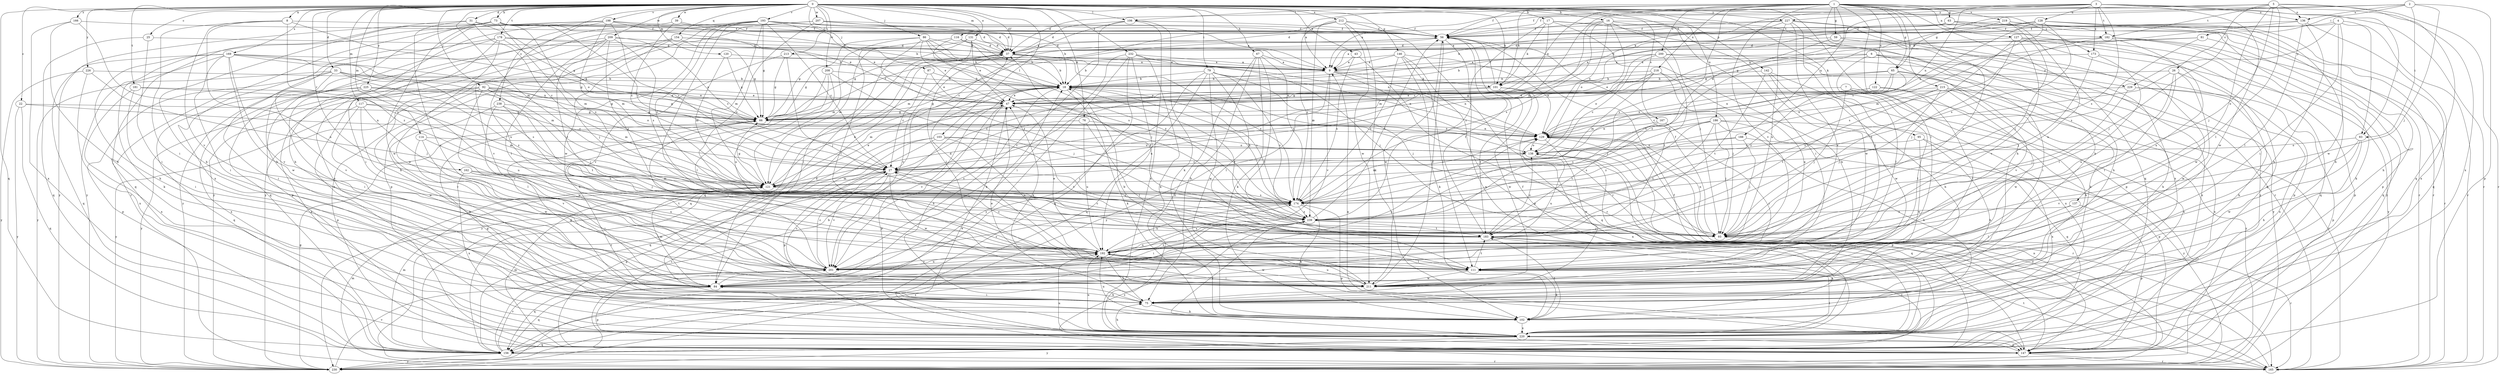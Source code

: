 strict digraph  {
0;
1;
2;
3;
4;
5;
6;
7;
8;
9;
16;
17;
18;
22;
25;
26;
27;
31;
33;
37;
39;
43;
47;
56;
59;
63;
65;
66;
67;
73;
75;
76;
79;
81;
83;
84;
86;
87;
92;
93;
95;
101;
102;
103;
106;
111;
114;
116;
117;
120;
121;
122;
127;
128;
129;
131;
136;
137;
138;
142;
146;
147;
154;
156;
162;
165;
166;
167;
169;
173;
174;
178;
181;
182;
183;
186;
188;
192;
193;
198;
200;
201;
207;
208;
209;
211;
212;
213;
215;
218;
219;
220;
225;
226;
227;
229;
230;
232;
238;
239;
0 -> 8  [label=a];
0 -> 16  [label=b];
0 -> 17  [label=b];
0 -> 22  [label=c];
0 -> 25  [label=c];
0 -> 31  [label=d];
0 -> 33  [label=d];
0 -> 37  [label=d];
0 -> 39  [label=e];
0 -> 43  [label=e];
0 -> 67  [label=h];
0 -> 73  [label=h];
0 -> 75  [label=h];
0 -> 76  [label=i];
0 -> 79  [label=i];
0 -> 86  [label=j];
0 -> 87  [label=j];
0 -> 92  [label=j];
0 -> 95  [label=k];
0 -> 101  [label=k];
0 -> 103  [label=l];
0 -> 106  [label=l];
0 -> 114  [label=m];
0 -> 116  [label=m];
0 -> 117  [label=m];
0 -> 120  [label=m];
0 -> 121  [label=m];
0 -> 131  [label=o];
0 -> 142  [label=p];
0 -> 146  [label=p];
0 -> 154  [label=q];
0 -> 156  [label=q];
0 -> 162  [label=r];
0 -> 166  [label=s];
0 -> 167  [label=s];
0 -> 169  [label=s];
0 -> 173  [label=s];
0 -> 178  [label=t];
0 -> 181  [label=t];
0 -> 186  [label=u];
0 -> 193  [label=v];
0 -> 198  [label=v];
0 -> 207  [label=w];
0 -> 208  [label=w];
0 -> 209  [label=w];
0 -> 212  [label=x];
0 -> 213  [label=x];
0 -> 225  [label=y];
0 -> 226  [label=y];
0 -> 227  [label=y];
0 -> 232  [label=z];
0 -> 238  [label=z];
1 -> 9  [label=a];
1 -> 47  [label=e];
1 -> 56  [label=f];
1 -> 59  [label=g];
1 -> 63  [label=g];
1 -> 65  [label=g];
1 -> 75  [label=h];
1 -> 101  [label=k];
1 -> 106  [label=l];
1 -> 111  [label=l];
1 -> 121  [label=m];
1 -> 122  [label=n];
1 -> 127  [label=n];
1 -> 156  [label=q];
1 -> 165  [label=r];
1 -> 188  [label=u];
1 -> 192  [label=u];
1 -> 200  [label=v];
1 -> 201  [label=v];
1 -> 215  [label=x];
1 -> 218  [label=x];
1 -> 219  [label=x];
1 -> 239  [label=z];
2 -> 56  [label=f];
2 -> 65  [label=g];
2 -> 81  [label=i];
2 -> 83  [label=i];
2 -> 93  [label=j];
2 -> 136  [label=o];
2 -> 147  [label=p];
3 -> 9  [label=a];
3 -> 56  [label=f];
3 -> 83  [label=i];
3 -> 93  [label=j];
3 -> 101  [label=k];
3 -> 128  [label=n];
3 -> 129  [label=n];
3 -> 136  [label=o];
3 -> 173  [label=s];
3 -> 174  [label=s];
3 -> 182  [label=t];
3 -> 220  [label=x];
3 -> 227  [label=y];
4 -> 9  [label=a];
4 -> 56  [label=f];
4 -> 83  [label=i];
4 -> 84  [label=i];
4 -> 165  [label=r];
4 -> 211  [label=w];
4 -> 229  [label=y];
5 -> 26  [label=c];
5 -> 37  [label=d];
5 -> 66  [label=g];
5 -> 111  [label=l];
5 -> 136  [label=o];
5 -> 137  [label=o];
5 -> 156  [label=q];
5 -> 165  [label=r];
5 -> 182  [label=t];
5 -> 211  [label=w];
6 -> 9  [label=a];
6 -> 84  [label=i];
6 -> 111  [label=l];
6 -> 174  [label=s];
6 -> 220  [label=x];
6 -> 229  [label=y];
7 -> 47  [label=e];
7 -> 93  [label=j];
7 -> 111  [label=l];
7 -> 220  [label=x];
7 -> 230  [label=y];
8 -> 56  [label=f];
8 -> 84  [label=i];
8 -> 138  [label=o];
8 -> 192  [label=u];
8 -> 201  [label=v];
8 -> 239  [label=z];
9 -> 18  [label=b];
9 -> 93  [label=j];
9 -> 101  [label=k];
9 -> 129  [label=n];
9 -> 201  [label=v];
9 -> 230  [label=y];
16 -> 27  [label=c];
16 -> 56  [label=f];
16 -> 84  [label=i];
16 -> 93  [label=j];
16 -> 129  [label=n];
16 -> 138  [label=o];
16 -> 147  [label=p];
16 -> 174  [label=s];
16 -> 211  [label=w];
17 -> 27  [label=c];
17 -> 75  [label=h];
17 -> 101  [label=k];
17 -> 165  [label=r];
17 -> 182  [label=t];
17 -> 239  [label=z];
18 -> 47  [label=e];
18 -> 66  [label=g];
18 -> 102  [label=k];
18 -> 121  [label=m];
18 -> 138  [label=o];
18 -> 174  [label=s];
18 -> 183  [label=t];
18 -> 201  [label=v];
18 -> 230  [label=y];
22 -> 66  [label=g];
22 -> 129  [label=n];
22 -> 156  [label=q];
22 -> 230  [label=y];
25 -> 37  [label=d];
25 -> 84  [label=i];
25 -> 156  [label=q];
26 -> 18  [label=b];
26 -> 102  [label=k];
26 -> 111  [label=l];
26 -> 192  [label=u];
26 -> 211  [label=w];
26 -> 239  [label=z];
27 -> 121  [label=m];
27 -> 147  [label=p];
27 -> 201  [label=v];
27 -> 211  [label=w];
27 -> 239  [label=z];
31 -> 27  [label=c];
31 -> 56  [label=f];
31 -> 66  [label=g];
31 -> 75  [label=h];
31 -> 201  [label=v];
33 -> 18  [label=b];
33 -> 47  [label=e];
33 -> 84  [label=i];
33 -> 147  [label=p];
33 -> 174  [label=s];
33 -> 201  [label=v];
33 -> 230  [label=y];
33 -> 239  [label=z];
37 -> 9  [label=a];
37 -> 18  [label=b];
37 -> 66  [label=g];
37 -> 111  [label=l];
37 -> 156  [label=q];
37 -> 174  [label=s];
37 -> 201  [label=v];
39 -> 18  [label=b];
39 -> 27  [label=c];
39 -> 56  [label=f];
39 -> 220  [label=x];
43 -> 9  [label=a];
43 -> 165  [label=r];
43 -> 174  [label=s];
47 -> 66  [label=g];
47 -> 75  [label=h];
47 -> 147  [label=p];
47 -> 201  [label=v];
56 -> 37  [label=d];
56 -> 66  [label=g];
56 -> 211  [label=w];
56 -> 220  [label=x];
59 -> 37  [label=d];
59 -> 75  [label=h];
59 -> 147  [label=p];
59 -> 239  [label=z];
63 -> 18  [label=b];
63 -> 56  [label=f];
63 -> 156  [label=q];
63 -> 165  [label=r];
63 -> 230  [label=y];
65 -> 18  [label=b];
65 -> 27  [label=c];
65 -> 66  [label=g];
65 -> 75  [label=h];
65 -> 129  [label=n];
65 -> 201  [label=v];
65 -> 239  [label=z];
66 -> 56  [label=f];
66 -> 111  [label=l];
66 -> 129  [label=n];
67 -> 9  [label=a];
67 -> 75  [label=h];
67 -> 102  [label=k];
67 -> 111  [label=l];
67 -> 174  [label=s];
67 -> 220  [label=x];
73 -> 9  [label=a];
73 -> 27  [label=c];
73 -> 56  [label=f];
73 -> 75  [label=h];
73 -> 121  [label=m];
73 -> 156  [label=q];
73 -> 174  [label=s];
73 -> 211  [label=w];
73 -> 230  [label=y];
75 -> 37  [label=d];
75 -> 47  [label=e];
75 -> 84  [label=i];
75 -> 102  [label=k];
76 -> 111  [label=l];
76 -> 129  [label=n];
76 -> 165  [label=r];
76 -> 192  [label=u];
79 -> 18  [label=b];
79 -> 84  [label=i];
79 -> 93  [label=j];
79 -> 111  [label=l];
79 -> 129  [label=n];
79 -> 156  [label=q];
79 -> 211  [label=w];
79 -> 239  [label=z];
81 -> 37  [label=d];
81 -> 66  [label=g];
81 -> 75  [label=h];
81 -> 174  [label=s];
83 -> 75  [label=h];
83 -> 138  [label=o];
83 -> 201  [label=v];
83 -> 211  [label=w];
84 -> 18  [label=b];
84 -> 75  [label=h];
84 -> 121  [label=m];
84 -> 129  [label=n];
84 -> 147  [label=p];
84 -> 156  [label=q];
86 -> 18  [label=b];
86 -> 37  [label=d];
86 -> 47  [label=e];
86 -> 66  [label=g];
86 -> 121  [label=m];
86 -> 129  [label=n];
86 -> 174  [label=s];
86 -> 239  [label=z];
87 -> 18  [label=b];
87 -> 27  [label=c];
87 -> 47  [label=e];
92 -> 47  [label=e];
92 -> 66  [label=g];
92 -> 93  [label=j];
92 -> 121  [label=m];
92 -> 138  [label=o];
92 -> 147  [label=p];
92 -> 201  [label=v];
92 -> 220  [label=x];
92 -> 230  [label=y];
93 -> 56  [label=f];
93 -> 129  [label=n];
93 -> 165  [label=r];
95 -> 75  [label=h];
95 -> 138  [label=o];
95 -> 211  [label=w];
95 -> 220  [label=x];
101 -> 27  [label=c];
101 -> 47  [label=e];
101 -> 56  [label=f];
101 -> 156  [label=q];
101 -> 183  [label=t];
101 -> 211  [label=w];
102 -> 66  [label=g];
102 -> 183  [label=t];
102 -> 192  [label=u];
102 -> 220  [label=x];
103 -> 84  [label=i];
103 -> 138  [label=o];
103 -> 147  [label=p];
103 -> 156  [label=q];
103 -> 183  [label=t];
103 -> 192  [label=u];
106 -> 27  [label=c];
106 -> 37  [label=d];
106 -> 56  [label=f];
106 -> 102  [label=k];
106 -> 201  [label=v];
106 -> 220  [label=x];
111 -> 84  [label=i];
111 -> 102  [label=k];
111 -> 183  [label=t];
111 -> 211  [label=w];
114 -> 93  [label=j];
114 -> 138  [label=o];
114 -> 201  [label=v];
114 -> 211  [label=w];
116 -> 18  [label=b];
116 -> 37  [label=d];
116 -> 93  [label=j];
116 -> 111  [label=l];
116 -> 239  [label=z];
117 -> 66  [label=g];
117 -> 111  [label=l];
117 -> 121  [label=m];
117 -> 201  [label=v];
117 -> 211  [label=w];
117 -> 230  [label=y];
120 -> 9  [label=a];
120 -> 66  [label=g];
120 -> 121  [label=m];
121 -> 18  [label=b];
121 -> 47  [label=e];
121 -> 66  [label=g];
121 -> 174  [label=s];
122 -> 47  [label=e];
122 -> 75  [label=h];
122 -> 111  [label=l];
122 -> 129  [label=n];
127 -> 37  [label=d];
127 -> 93  [label=j];
127 -> 147  [label=p];
127 -> 156  [label=q];
127 -> 183  [label=t];
127 -> 201  [label=v];
127 -> 211  [label=w];
128 -> 18  [label=b];
128 -> 56  [label=f];
128 -> 66  [label=g];
128 -> 75  [label=h];
128 -> 93  [label=j];
128 -> 121  [label=m];
128 -> 129  [label=n];
128 -> 174  [label=s];
128 -> 220  [label=x];
129 -> 138  [label=o];
129 -> 147  [label=p];
129 -> 165  [label=r];
129 -> 211  [label=w];
131 -> 37  [label=d];
131 -> 47  [label=e];
131 -> 84  [label=i];
131 -> 121  [label=m];
131 -> 156  [label=q];
136 -> 27  [label=c];
136 -> 56  [label=f];
136 -> 75  [label=h];
136 -> 111  [label=l];
136 -> 156  [label=q];
137 -> 111  [label=l];
137 -> 147  [label=p];
137 -> 239  [label=z];
138 -> 27  [label=c];
138 -> 156  [label=q];
138 -> 192  [label=u];
138 -> 220  [label=x];
142 -> 18  [label=b];
142 -> 75  [label=h];
142 -> 183  [label=t];
142 -> 211  [label=w];
142 -> 220  [label=x];
146 -> 9  [label=a];
146 -> 18  [label=b];
146 -> 102  [label=k];
146 -> 111  [label=l];
146 -> 129  [label=n];
146 -> 147  [label=p];
146 -> 174  [label=s];
147 -> 9  [label=a];
147 -> 27  [label=c];
147 -> 47  [label=e];
147 -> 56  [label=f];
147 -> 121  [label=m];
147 -> 165  [label=r];
147 -> 192  [label=u];
154 -> 9  [label=a];
154 -> 37  [label=d];
154 -> 66  [label=g];
154 -> 75  [label=h];
154 -> 93  [label=j];
154 -> 201  [label=v];
156 -> 18  [label=b];
156 -> 121  [label=m];
156 -> 165  [label=r];
156 -> 183  [label=t];
156 -> 201  [label=v];
156 -> 230  [label=y];
162 -> 84  [label=i];
162 -> 121  [label=m];
162 -> 183  [label=t];
162 -> 192  [label=u];
162 -> 220  [label=x];
165 -> 121  [label=m];
165 -> 138  [label=o];
165 -> 183  [label=t];
165 -> 239  [label=z];
166 -> 56  [label=f];
166 -> 75  [label=h];
166 -> 174  [label=s];
166 -> 220  [label=x];
167 -> 84  [label=i];
167 -> 129  [label=n];
167 -> 183  [label=t];
169 -> 9  [label=a];
169 -> 66  [label=g];
169 -> 75  [label=h];
169 -> 84  [label=i];
169 -> 102  [label=k];
169 -> 121  [label=m];
169 -> 129  [label=n];
169 -> 156  [label=q];
169 -> 201  [label=v];
169 -> 211  [label=w];
173 -> 9  [label=a];
173 -> 93  [label=j];
173 -> 111  [label=l];
173 -> 230  [label=y];
174 -> 18  [label=b];
174 -> 102  [label=k];
174 -> 129  [label=n];
174 -> 147  [label=p];
174 -> 192  [label=u];
174 -> 201  [label=v];
174 -> 239  [label=z];
178 -> 18  [label=b];
178 -> 37  [label=d];
178 -> 66  [label=g];
178 -> 84  [label=i];
178 -> 147  [label=p];
178 -> 211  [label=w];
178 -> 230  [label=y];
181 -> 27  [label=c];
181 -> 47  [label=e];
181 -> 84  [label=i];
181 -> 220  [label=x];
182 -> 9  [label=a];
182 -> 37  [label=d];
182 -> 102  [label=k];
182 -> 156  [label=q];
182 -> 165  [label=r];
182 -> 174  [label=s];
182 -> 192  [label=u];
183 -> 27  [label=c];
183 -> 37  [label=d];
183 -> 56  [label=f];
183 -> 102  [label=k];
183 -> 138  [label=o];
183 -> 192  [label=u];
186 -> 93  [label=j];
186 -> 102  [label=k];
186 -> 129  [label=n];
186 -> 147  [label=p];
186 -> 156  [label=q];
186 -> 174  [label=s];
186 -> 183  [label=t];
186 -> 239  [label=z];
188 -> 93  [label=j];
188 -> 138  [label=o];
188 -> 174  [label=s];
188 -> 230  [label=y];
192 -> 27  [label=c];
192 -> 37  [label=d];
192 -> 47  [label=e];
192 -> 75  [label=h];
192 -> 111  [label=l];
192 -> 174  [label=s];
192 -> 201  [label=v];
192 -> 211  [label=w];
193 -> 9  [label=a];
193 -> 27  [label=c];
193 -> 37  [label=d];
193 -> 47  [label=e];
193 -> 56  [label=f];
193 -> 66  [label=g];
193 -> 93  [label=j];
193 -> 121  [label=m];
193 -> 174  [label=s];
193 -> 211  [label=w];
193 -> 220  [label=x];
193 -> 230  [label=y];
198 -> 27  [label=c];
198 -> 37  [label=d];
198 -> 47  [label=e];
198 -> 56  [label=f];
198 -> 75  [label=h];
198 -> 121  [label=m];
198 -> 165  [label=r];
198 -> 192  [label=u];
198 -> 230  [label=y];
200 -> 9  [label=a];
200 -> 18  [label=b];
200 -> 27  [label=c];
200 -> 102  [label=k];
200 -> 138  [label=o];
200 -> 183  [label=t];
200 -> 230  [label=y];
201 -> 27  [label=c];
201 -> 156  [label=q];
201 -> 192  [label=u];
201 -> 239  [label=z];
207 -> 18  [label=b];
207 -> 37  [label=d];
207 -> 56  [label=f];
207 -> 147  [label=p];
207 -> 174  [label=s];
207 -> 230  [label=y];
208 -> 18  [label=b];
208 -> 75  [label=h];
208 -> 93  [label=j];
208 -> 111  [label=l];
208 -> 192  [label=u];
209 -> 27  [label=c];
209 -> 37  [label=d];
209 -> 111  [label=l];
209 -> 156  [label=q];
209 -> 174  [label=s];
209 -> 183  [label=t];
209 -> 220  [label=x];
209 -> 239  [label=z];
211 -> 18  [label=b];
211 -> 27  [label=c];
211 -> 47  [label=e];
211 -> 56  [label=f];
211 -> 192  [label=u];
212 -> 56  [label=f];
212 -> 102  [label=k];
212 -> 121  [label=m];
212 -> 165  [label=r];
212 -> 174  [label=s];
212 -> 211  [label=w];
212 -> 239  [label=z];
213 -> 9  [label=a];
213 -> 66  [label=g];
213 -> 93  [label=j];
213 -> 201  [label=v];
215 -> 47  [label=e];
215 -> 93  [label=j];
215 -> 129  [label=n];
215 -> 165  [label=r];
215 -> 183  [label=t];
215 -> 211  [label=w];
215 -> 220  [label=x];
218 -> 18  [label=b];
218 -> 47  [label=e];
218 -> 66  [label=g];
218 -> 93  [label=j];
218 -> 121  [label=m];
218 -> 192  [label=u];
219 -> 47  [label=e];
219 -> 56  [label=f];
219 -> 93  [label=j];
219 -> 147  [label=p];
219 -> 165  [label=r];
219 -> 192  [label=u];
220 -> 56  [label=f];
220 -> 66  [label=g];
220 -> 75  [label=h];
220 -> 111  [label=l];
220 -> 129  [label=n];
220 -> 147  [label=p];
220 -> 156  [label=q];
220 -> 192  [label=u];
220 -> 230  [label=y];
220 -> 239  [label=z];
225 -> 47  [label=e];
225 -> 66  [label=g];
225 -> 84  [label=i];
225 -> 156  [label=q];
225 -> 192  [label=u];
225 -> 220  [label=x];
226 -> 18  [label=b];
226 -> 93  [label=j];
226 -> 220  [label=x];
226 -> 230  [label=y];
227 -> 37  [label=d];
227 -> 56  [label=f];
227 -> 111  [label=l];
227 -> 121  [label=m];
227 -> 192  [label=u];
227 -> 201  [label=v];
227 -> 220  [label=x];
227 -> 230  [label=y];
229 -> 47  [label=e];
229 -> 93  [label=j];
229 -> 147  [label=p];
229 -> 220  [label=x];
230 -> 66  [label=g];
230 -> 129  [label=n];
230 -> 201  [label=v];
230 -> 239  [label=z];
232 -> 9  [label=a];
232 -> 84  [label=i];
232 -> 93  [label=j];
232 -> 102  [label=k];
232 -> 156  [label=q];
232 -> 192  [label=u];
232 -> 230  [label=y];
238 -> 66  [label=g];
238 -> 102  [label=k];
238 -> 183  [label=t];
238 -> 192  [label=u];
238 -> 211  [label=w];
239 -> 56  [label=f];
239 -> 84  [label=i];
239 -> 93  [label=j];
239 -> 183  [label=t];
}
